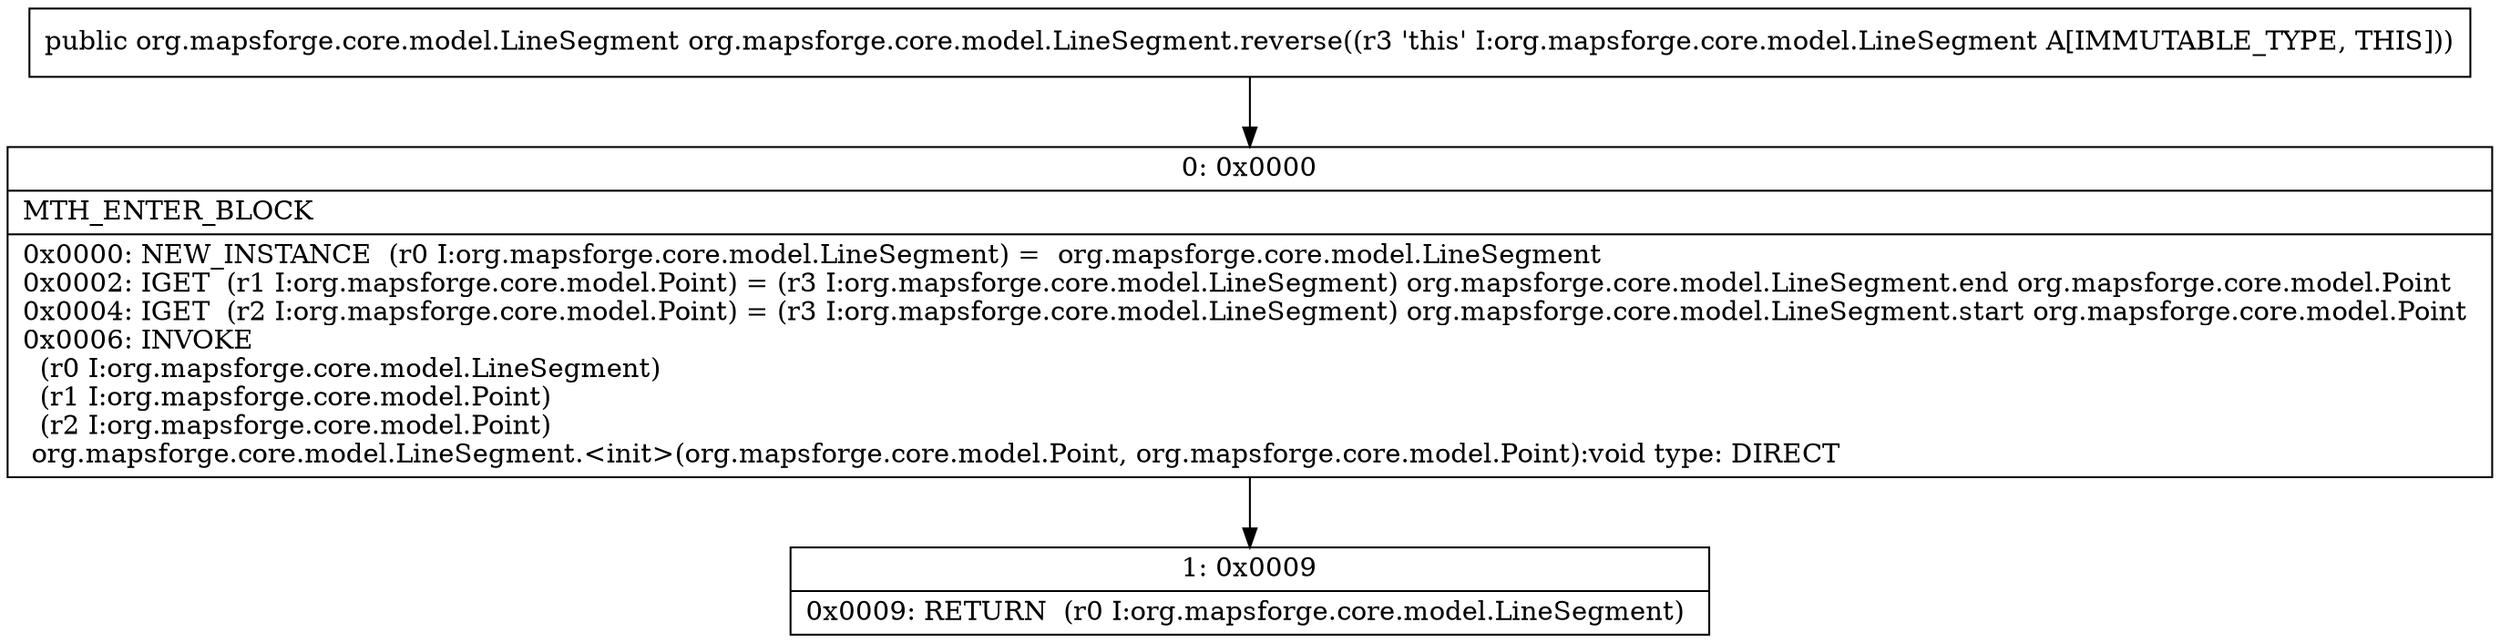 digraph "CFG fororg.mapsforge.core.model.LineSegment.reverse()Lorg\/mapsforge\/core\/model\/LineSegment;" {
Node_0 [shape=record,label="{0\:\ 0x0000|MTH_ENTER_BLOCK\l|0x0000: NEW_INSTANCE  (r0 I:org.mapsforge.core.model.LineSegment) =  org.mapsforge.core.model.LineSegment \l0x0002: IGET  (r1 I:org.mapsforge.core.model.Point) = (r3 I:org.mapsforge.core.model.LineSegment) org.mapsforge.core.model.LineSegment.end org.mapsforge.core.model.Point \l0x0004: IGET  (r2 I:org.mapsforge.core.model.Point) = (r3 I:org.mapsforge.core.model.LineSegment) org.mapsforge.core.model.LineSegment.start org.mapsforge.core.model.Point \l0x0006: INVOKE  \l  (r0 I:org.mapsforge.core.model.LineSegment)\l  (r1 I:org.mapsforge.core.model.Point)\l  (r2 I:org.mapsforge.core.model.Point)\l org.mapsforge.core.model.LineSegment.\<init\>(org.mapsforge.core.model.Point, org.mapsforge.core.model.Point):void type: DIRECT \l}"];
Node_1 [shape=record,label="{1\:\ 0x0009|0x0009: RETURN  (r0 I:org.mapsforge.core.model.LineSegment) \l}"];
MethodNode[shape=record,label="{public org.mapsforge.core.model.LineSegment org.mapsforge.core.model.LineSegment.reverse((r3 'this' I:org.mapsforge.core.model.LineSegment A[IMMUTABLE_TYPE, THIS])) }"];
MethodNode -> Node_0;
Node_0 -> Node_1;
}

